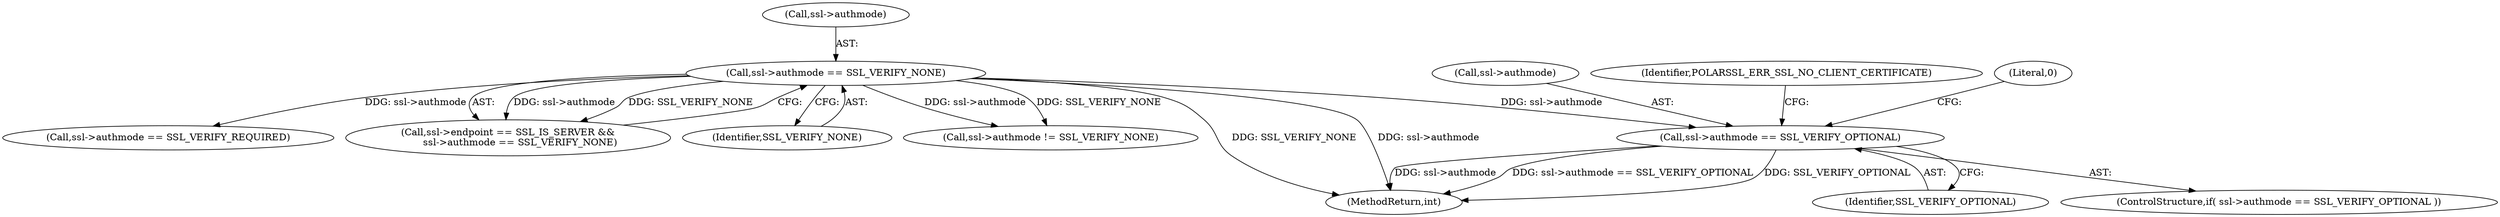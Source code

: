 digraph "0_polarssl_1922a4e6aade7b1d685af19d4d9339ddb5c02859@pointer" {
"1000207" [label="(Call,ssl->authmode == SSL_VERIFY_OPTIONAL)"];
"1000118" [label="(Call,ssl->authmode == SSL_VERIFY_NONE)"];
"1000208" [label="(Call,ssl->authmode)"];
"1000206" [label="(ControlStructure,if( ssl->authmode == SSL_VERIFY_OPTIONAL ))"];
"1000211" [label="(Identifier,SSL_VERIFY_OPTIONAL)"];
"1000554" [label="(MethodReturn,int)"];
"1000271" [label="(Call,ssl->authmode == SSL_VERIFY_REQUIRED)"];
"1000112" [label="(Call,ssl->endpoint == SSL_IS_SERVER &&\n        ssl->authmode == SSL_VERIFY_NONE)"];
"1000216" [label="(Identifier,POLARSSL_ERR_SSL_NO_CLIENT_CERTIFICATE)"];
"1000122" [label="(Identifier,SSL_VERIFY_NONE)"];
"1000119" [label="(Call,ssl->authmode)"];
"1000213" [label="(Literal,0)"];
"1000207" [label="(Call,ssl->authmode == SSL_VERIFY_OPTIONAL)"];
"1000118" [label="(Call,ssl->authmode == SSL_VERIFY_NONE)"];
"1000487" [label="(Call,ssl->authmode != SSL_VERIFY_NONE)"];
"1000207" -> "1000206"  [label="AST: "];
"1000207" -> "1000211"  [label="CFG: "];
"1000208" -> "1000207"  [label="AST: "];
"1000211" -> "1000207"  [label="AST: "];
"1000213" -> "1000207"  [label="CFG: "];
"1000216" -> "1000207"  [label="CFG: "];
"1000207" -> "1000554"  [label="DDG: ssl->authmode"];
"1000207" -> "1000554"  [label="DDG: ssl->authmode == SSL_VERIFY_OPTIONAL"];
"1000207" -> "1000554"  [label="DDG: SSL_VERIFY_OPTIONAL"];
"1000118" -> "1000207"  [label="DDG: ssl->authmode"];
"1000118" -> "1000112"  [label="AST: "];
"1000118" -> "1000122"  [label="CFG: "];
"1000119" -> "1000118"  [label="AST: "];
"1000122" -> "1000118"  [label="AST: "];
"1000112" -> "1000118"  [label="CFG: "];
"1000118" -> "1000554"  [label="DDG: SSL_VERIFY_NONE"];
"1000118" -> "1000554"  [label="DDG: ssl->authmode"];
"1000118" -> "1000112"  [label="DDG: ssl->authmode"];
"1000118" -> "1000112"  [label="DDG: SSL_VERIFY_NONE"];
"1000118" -> "1000271"  [label="DDG: ssl->authmode"];
"1000118" -> "1000487"  [label="DDG: ssl->authmode"];
"1000118" -> "1000487"  [label="DDG: SSL_VERIFY_NONE"];
}
